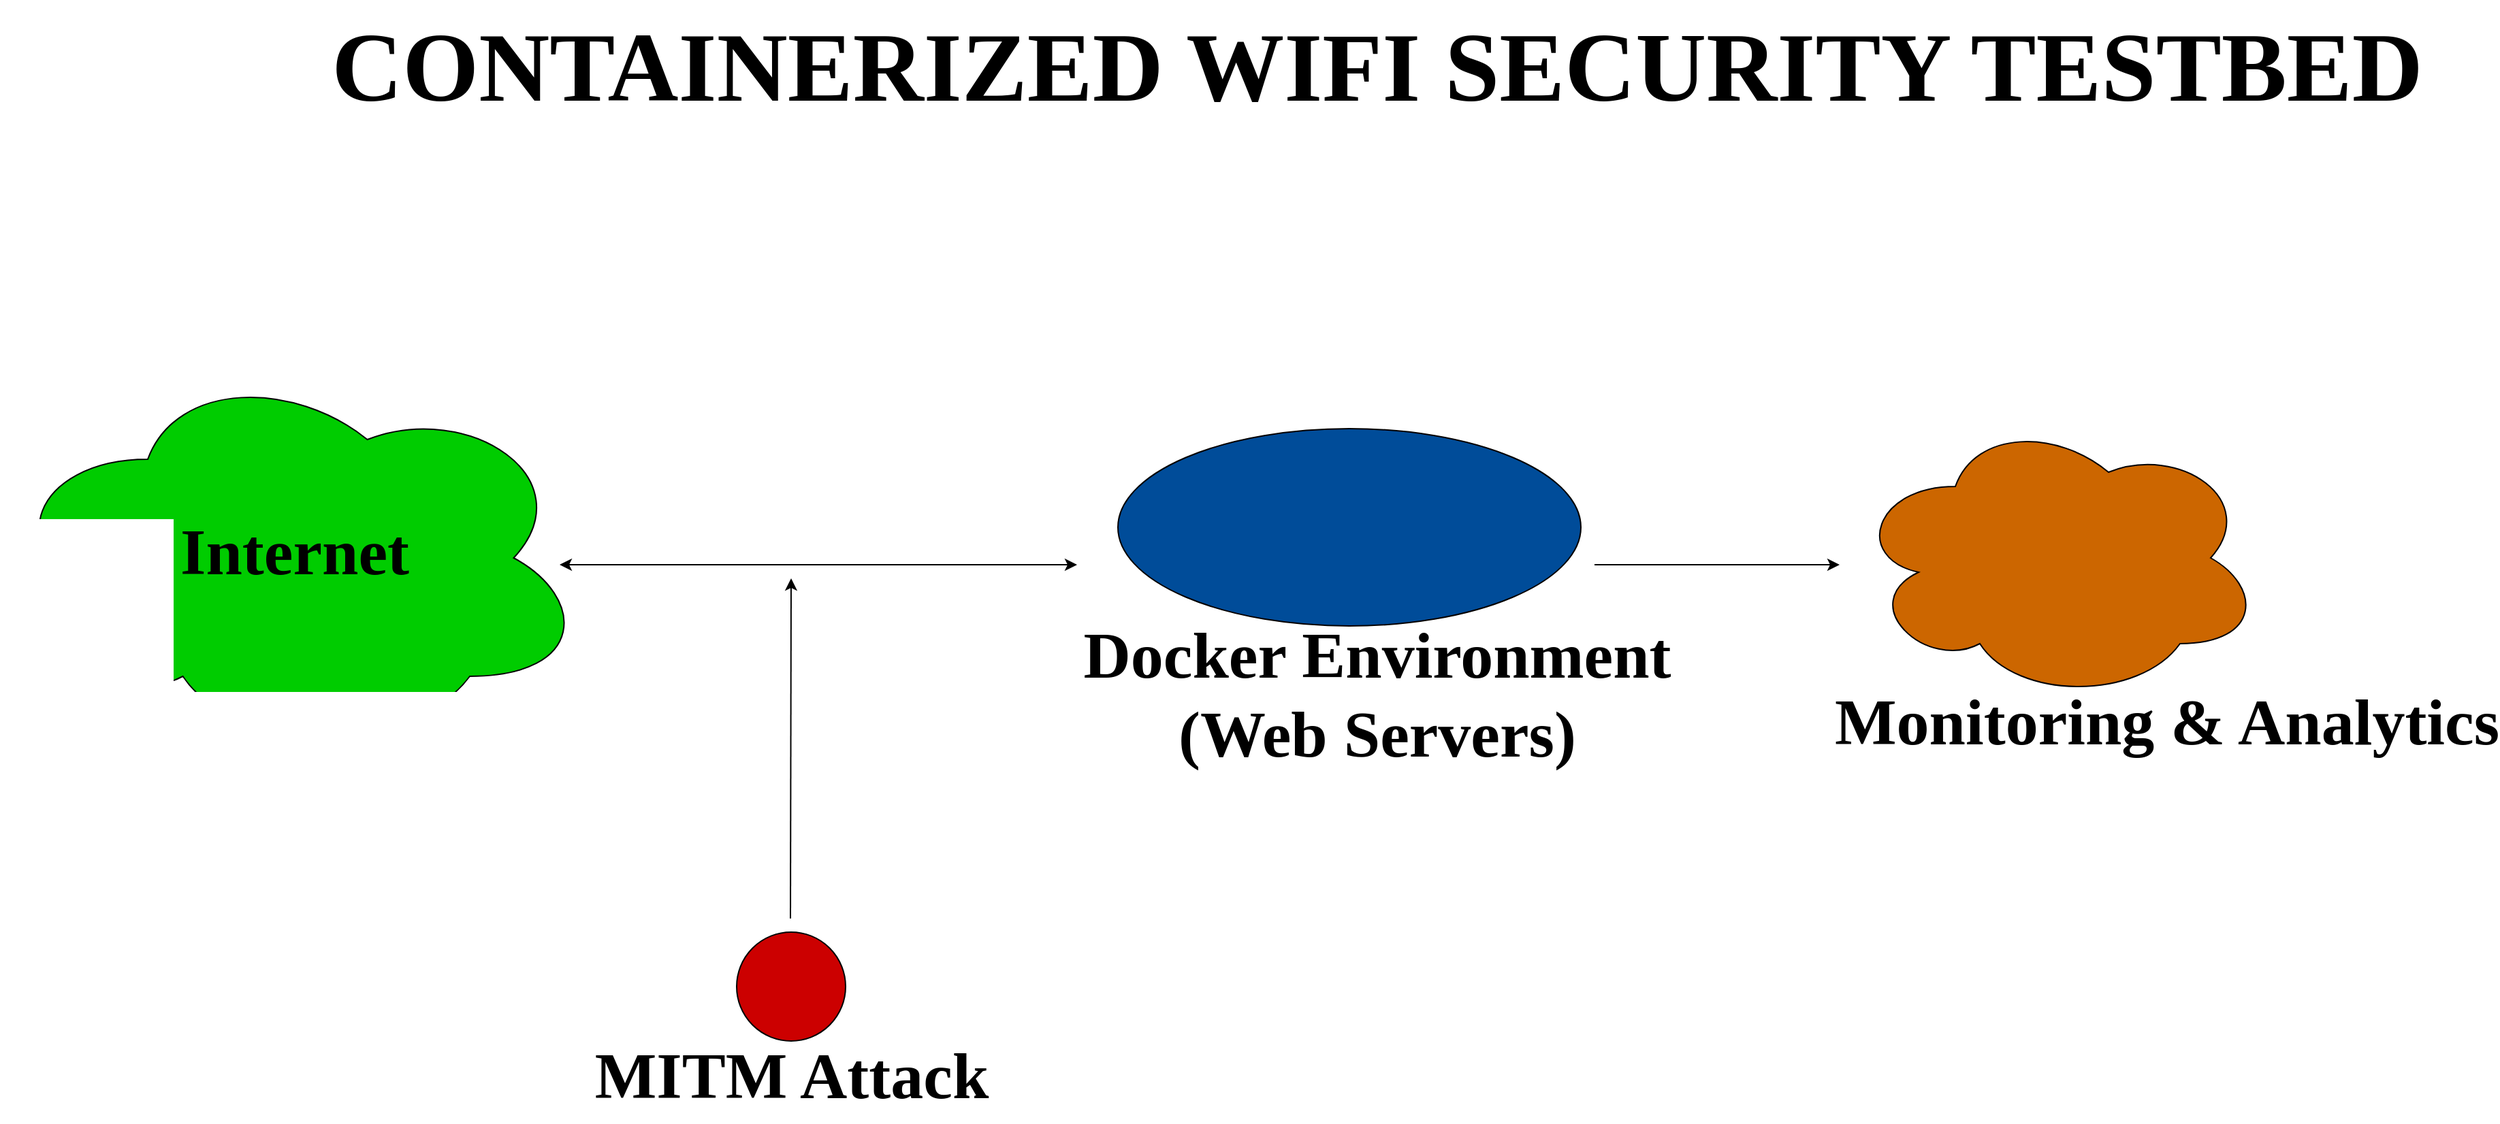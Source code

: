 <mxfile version="20.2.3" type="device"><diagram id="ZsecYToQDb6FR4fDhl-a" name="Page-1"><mxGraphModel dx="1958" dy="1532" grid="1" gridSize="10" guides="1" tooltips="1" connect="1" arrows="1" fold="1" page="1" pageScale="1" pageWidth="850" pageHeight="1100" math="0" shadow="0"><root><mxCell id="0"/><mxCell id="1" parent="0"/><mxCell id="i5csiOOh9QjURtYZVqQN-1" value="" style="ellipse;shape=cloud;whiteSpace=wrap;html=1;fillColor=#00CC00;" vertex="1" parent="1"><mxGeometry x="-20" y="90" width="430" height="290" as="geometry"/></mxCell><mxCell id="i5csiOOh9QjURtYZVqQN-2" value="&lt;font style=&quot;font-size: 48px;&quot; face=&quot;Times New Roman&quot;&gt;&lt;b style=&quot;&quot;&gt;Internet&lt;/b&gt;&lt;/font&gt;" style="text;html=1;resizable=0;autosize=1;align=center;verticalAlign=middle;points=[];fillColor=none;strokeColor=none;rounded=0;" vertex="1" parent="1"><mxGeometry x="105" y="195" width="180" height="70" as="geometry"/></mxCell><mxCell id="i5csiOOh9QjURtYZVqQN-3" value="" style="endArrow=classic;startArrow=classic;html=1;rounded=0;fontFamily=Times New Roman;fontSize=48;" edge="1" parent="1"><mxGeometry width="50" height="50" relative="1" as="geometry"><mxPoint x="390" y="240" as="sourcePoint"/><mxPoint x="770" y="240" as="targetPoint"/></mxGeometry></mxCell><mxCell id="i5csiOOh9QjURtYZVqQN-5" value="&lt;font style=&quot;font-size: 48px;&quot; face=&quot;Times New Roman&quot;&gt;&lt;b style=&quot;&quot;&gt;Docker Environment&lt;br&gt;(Web Servers)&lt;br&gt;&lt;/b&gt;&lt;/font&gt;" style="text;html=1;resizable=0;autosize=1;align=center;verticalAlign=middle;points=[];fillColor=none;strokeColor=none;rounded=0;" vertex="1" parent="1"><mxGeometry x="780" y="270" width="420" height="130" as="geometry"/></mxCell><mxCell id="i5csiOOh9QjURtYZVqQN-6" value="" style="ellipse;shape=cloud;whiteSpace=wrap;html=1;fontFamily=Times New Roman;fontSize=48;fillColor=#CC6600;" vertex="1" parent="1"><mxGeometry x="1340" y="130" width="300" height="210" as="geometry"/></mxCell><mxCell id="i5csiOOh9QjURtYZVqQN-7" value="" style="ellipse;whiteSpace=wrap;html=1;fontFamily=Times New Roman;fontSize=48;fillColor=#004C99;" vertex="1" parent="1"><mxGeometry x="800" y="140" width="340" height="145" as="geometry"/></mxCell><mxCell id="i5csiOOh9QjURtYZVqQN-9" value="&lt;b&gt;Monitoring &amp;amp; Analytics&lt;/b&gt;" style="text;html=1;resizable=0;autosize=1;align=center;verticalAlign=middle;points=[];fillColor=none;strokeColor=none;rounded=0;fontFamily=Times New Roman;fontSize=48;" vertex="1" parent="1"><mxGeometry x="1330" y="320" width="480" height="70" as="geometry"/></mxCell><mxCell id="i5csiOOh9QjURtYZVqQN-12" value="" style="ellipse;whiteSpace=wrap;html=1;aspect=fixed;fontFamily=Times New Roman;fontSize=48;fillColor=#CC0000;" vertex="1" parent="1"><mxGeometry x="520" y="510" width="80" height="80" as="geometry"/></mxCell><mxCell id="i5csiOOh9QjURtYZVqQN-13" value="" style="endArrow=classic;html=1;rounded=0;fontFamily=Times New Roman;fontSize=48;" edge="1" parent="1"><mxGeometry width="50" height="50" relative="1" as="geometry"><mxPoint x="559.5" y="500" as="sourcePoint"/><mxPoint x="560" y="250" as="targetPoint"/></mxGeometry></mxCell><mxCell id="i5csiOOh9QjURtYZVqQN-14" value="&lt;font face=&quot;Times New Roman&quot;&gt;&lt;span style=&quot;font-size: 48px;&quot;&gt;&lt;b&gt;MITM Attack&lt;/b&gt;&lt;/span&gt;&lt;/font&gt;" style="text;html=1;resizable=0;autosize=1;align=center;verticalAlign=middle;points=[];fillColor=none;strokeColor=none;rounded=0;" vertex="1" parent="1"><mxGeometry x="420" y="580" width="280" height="70" as="geometry"/></mxCell><mxCell id="i5csiOOh9QjURtYZVqQN-15" value="&lt;b&gt;&lt;font style=&quot;font-size: 72px;&quot;&gt;CONTAINERIZED WIFI SECURITY TESTBED&lt;/font&gt;&lt;/b&gt;" style="text;html=1;resizable=0;autosize=1;align=center;verticalAlign=middle;points=[];fillColor=none;strokeColor=none;rounded=0;fontFamily=Times New Roman;fontSize=48;" vertex="1" parent="1"><mxGeometry x="290" y="-175" width="1400" height="100" as="geometry"/></mxCell><mxCell id="i5csiOOh9QjURtYZVqQN-16" value="" style="endArrow=classic;html=1;rounded=0;fontFamily=Times New Roman;fontSize=72;" edge="1" parent="1"><mxGeometry width="50" height="50" relative="1" as="geometry"><mxPoint x="1150" y="240" as="sourcePoint"/><mxPoint x="1330" y="240" as="targetPoint"/></mxGeometry></mxCell></root></mxGraphModel></diagram></mxfile>